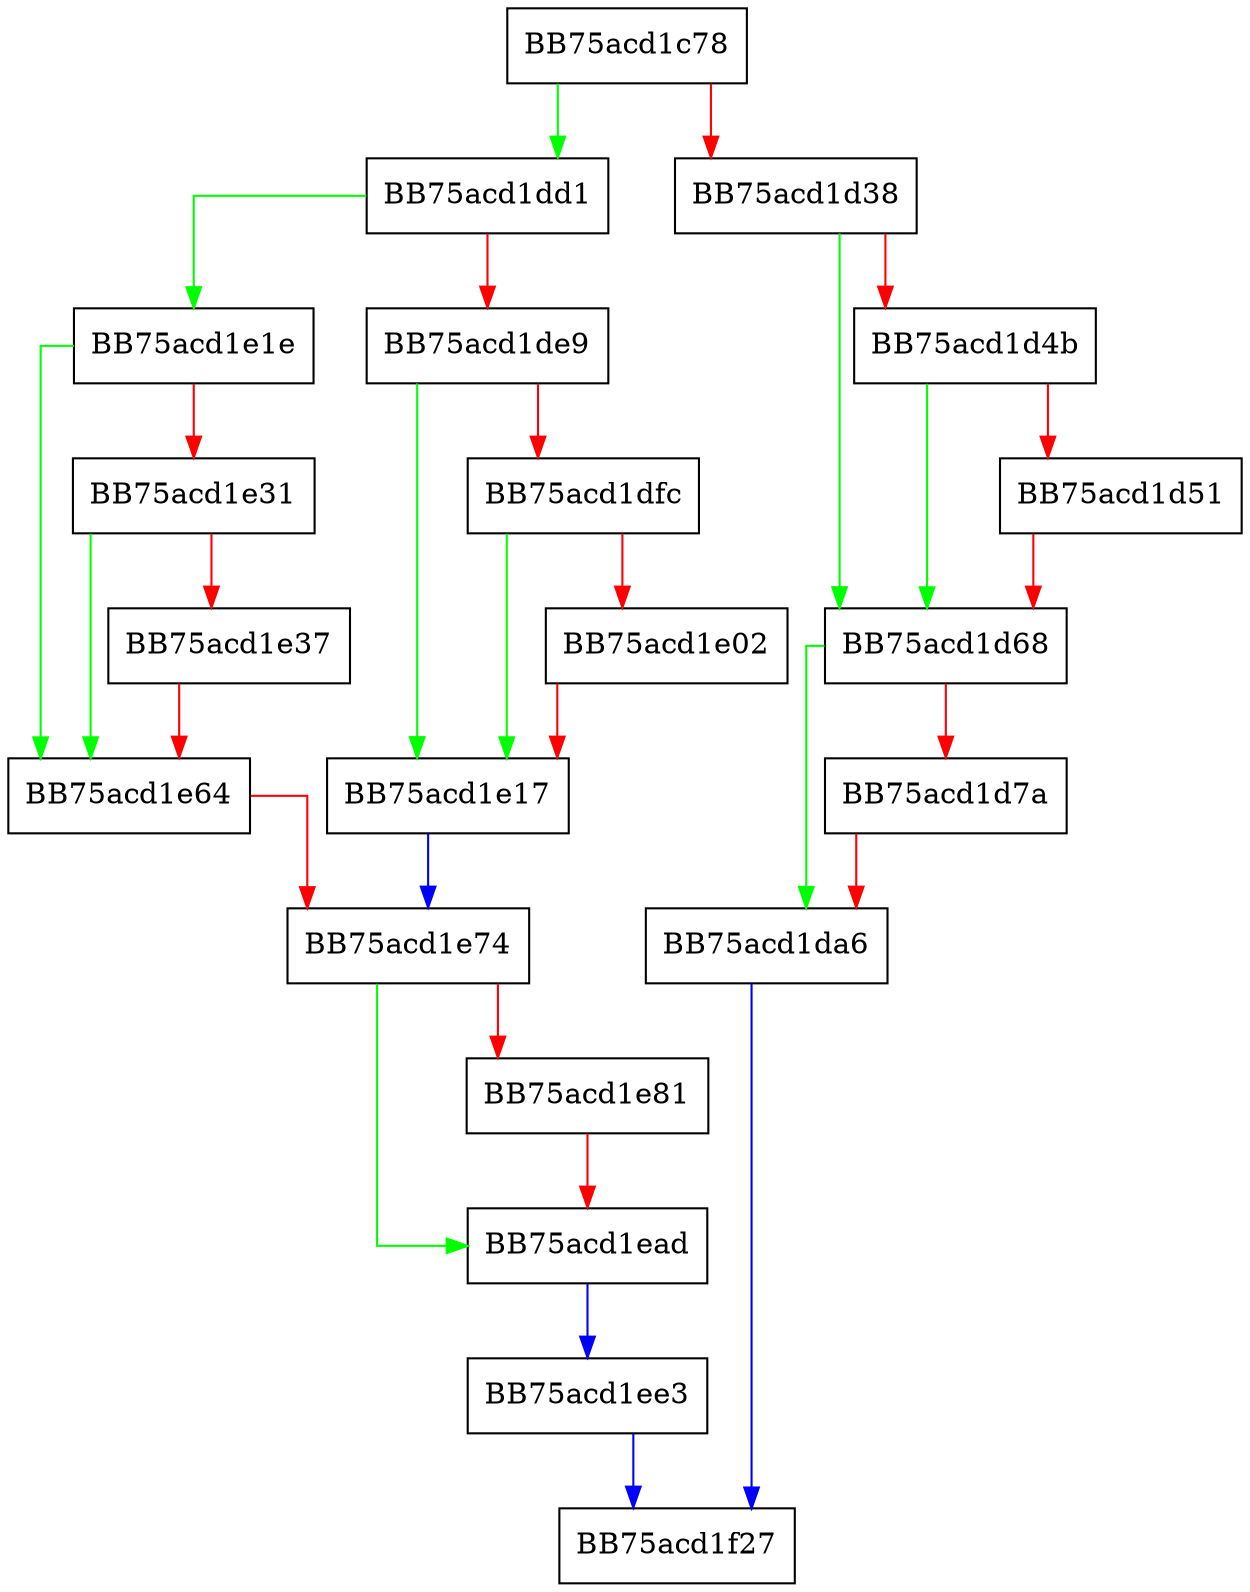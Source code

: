 digraph CleanImpl {
  node [shape="box"];
  graph [splines=ortho];
  BB75acd1c78 -> BB75acd1dd1 [color="green"];
  BB75acd1c78 -> BB75acd1d38 [color="red"];
  BB75acd1d38 -> BB75acd1d68 [color="green"];
  BB75acd1d38 -> BB75acd1d4b [color="red"];
  BB75acd1d4b -> BB75acd1d68 [color="green"];
  BB75acd1d4b -> BB75acd1d51 [color="red"];
  BB75acd1d51 -> BB75acd1d68 [color="red"];
  BB75acd1d68 -> BB75acd1da6 [color="green"];
  BB75acd1d68 -> BB75acd1d7a [color="red"];
  BB75acd1d7a -> BB75acd1da6 [color="red"];
  BB75acd1da6 -> BB75acd1f27 [color="blue"];
  BB75acd1dd1 -> BB75acd1e1e [color="green"];
  BB75acd1dd1 -> BB75acd1de9 [color="red"];
  BB75acd1de9 -> BB75acd1e17 [color="green"];
  BB75acd1de9 -> BB75acd1dfc [color="red"];
  BB75acd1dfc -> BB75acd1e17 [color="green"];
  BB75acd1dfc -> BB75acd1e02 [color="red"];
  BB75acd1e02 -> BB75acd1e17 [color="red"];
  BB75acd1e17 -> BB75acd1e74 [color="blue"];
  BB75acd1e1e -> BB75acd1e64 [color="green"];
  BB75acd1e1e -> BB75acd1e31 [color="red"];
  BB75acd1e31 -> BB75acd1e64 [color="green"];
  BB75acd1e31 -> BB75acd1e37 [color="red"];
  BB75acd1e37 -> BB75acd1e64 [color="red"];
  BB75acd1e64 -> BB75acd1e74 [color="red"];
  BB75acd1e74 -> BB75acd1ead [color="green"];
  BB75acd1e74 -> BB75acd1e81 [color="red"];
  BB75acd1e81 -> BB75acd1ead [color="red"];
  BB75acd1ead -> BB75acd1ee3 [color="blue"];
  BB75acd1ee3 -> BB75acd1f27 [color="blue"];
}